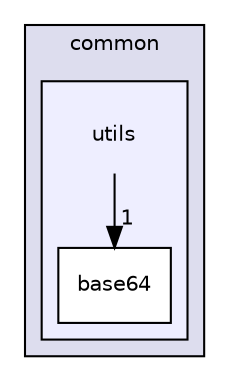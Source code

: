 digraph "platform/core/common/utils" {
  compound=true
  node [ fontsize="10", fontname="Helvetica"];
  edge [ labelfontsize="10", labelfontname="Helvetica"];
  subgraph clusterdir_ff47398fa61110350cc6863e3680f308 {
    graph [ bgcolor="#ddddee", pencolor="black", label="common" fontname="Helvetica", fontsize="10", URL="dir_ff47398fa61110350cc6863e3680f308.html"]
  subgraph clusterdir_24d2b09f55784c9734650670d10681eb {
    graph [ bgcolor="#eeeeff", pencolor="black", label="" URL="dir_24d2b09f55784c9734650670d10681eb.html"];
    dir_24d2b09f55784c9734650670d10681eb [shape=plaintext label="utils"];
  dir_a47a3b6cb6165efeb28e726fcc9f9fd7 [shape=box label="base64" fillcolor="white" style="filled" URL="dir_a47a3b6cb6165efeb28e726fcc9f9fd7.html"];
  }
  }
  dir_24d2b09f55784c9734650670d10681eb->dir_a47a3b6cb6165efeb28e726fcc9f9fd7 [headlabel="1", labeldistance=1.5 headhref="dir_000099_000100.html"];
}
